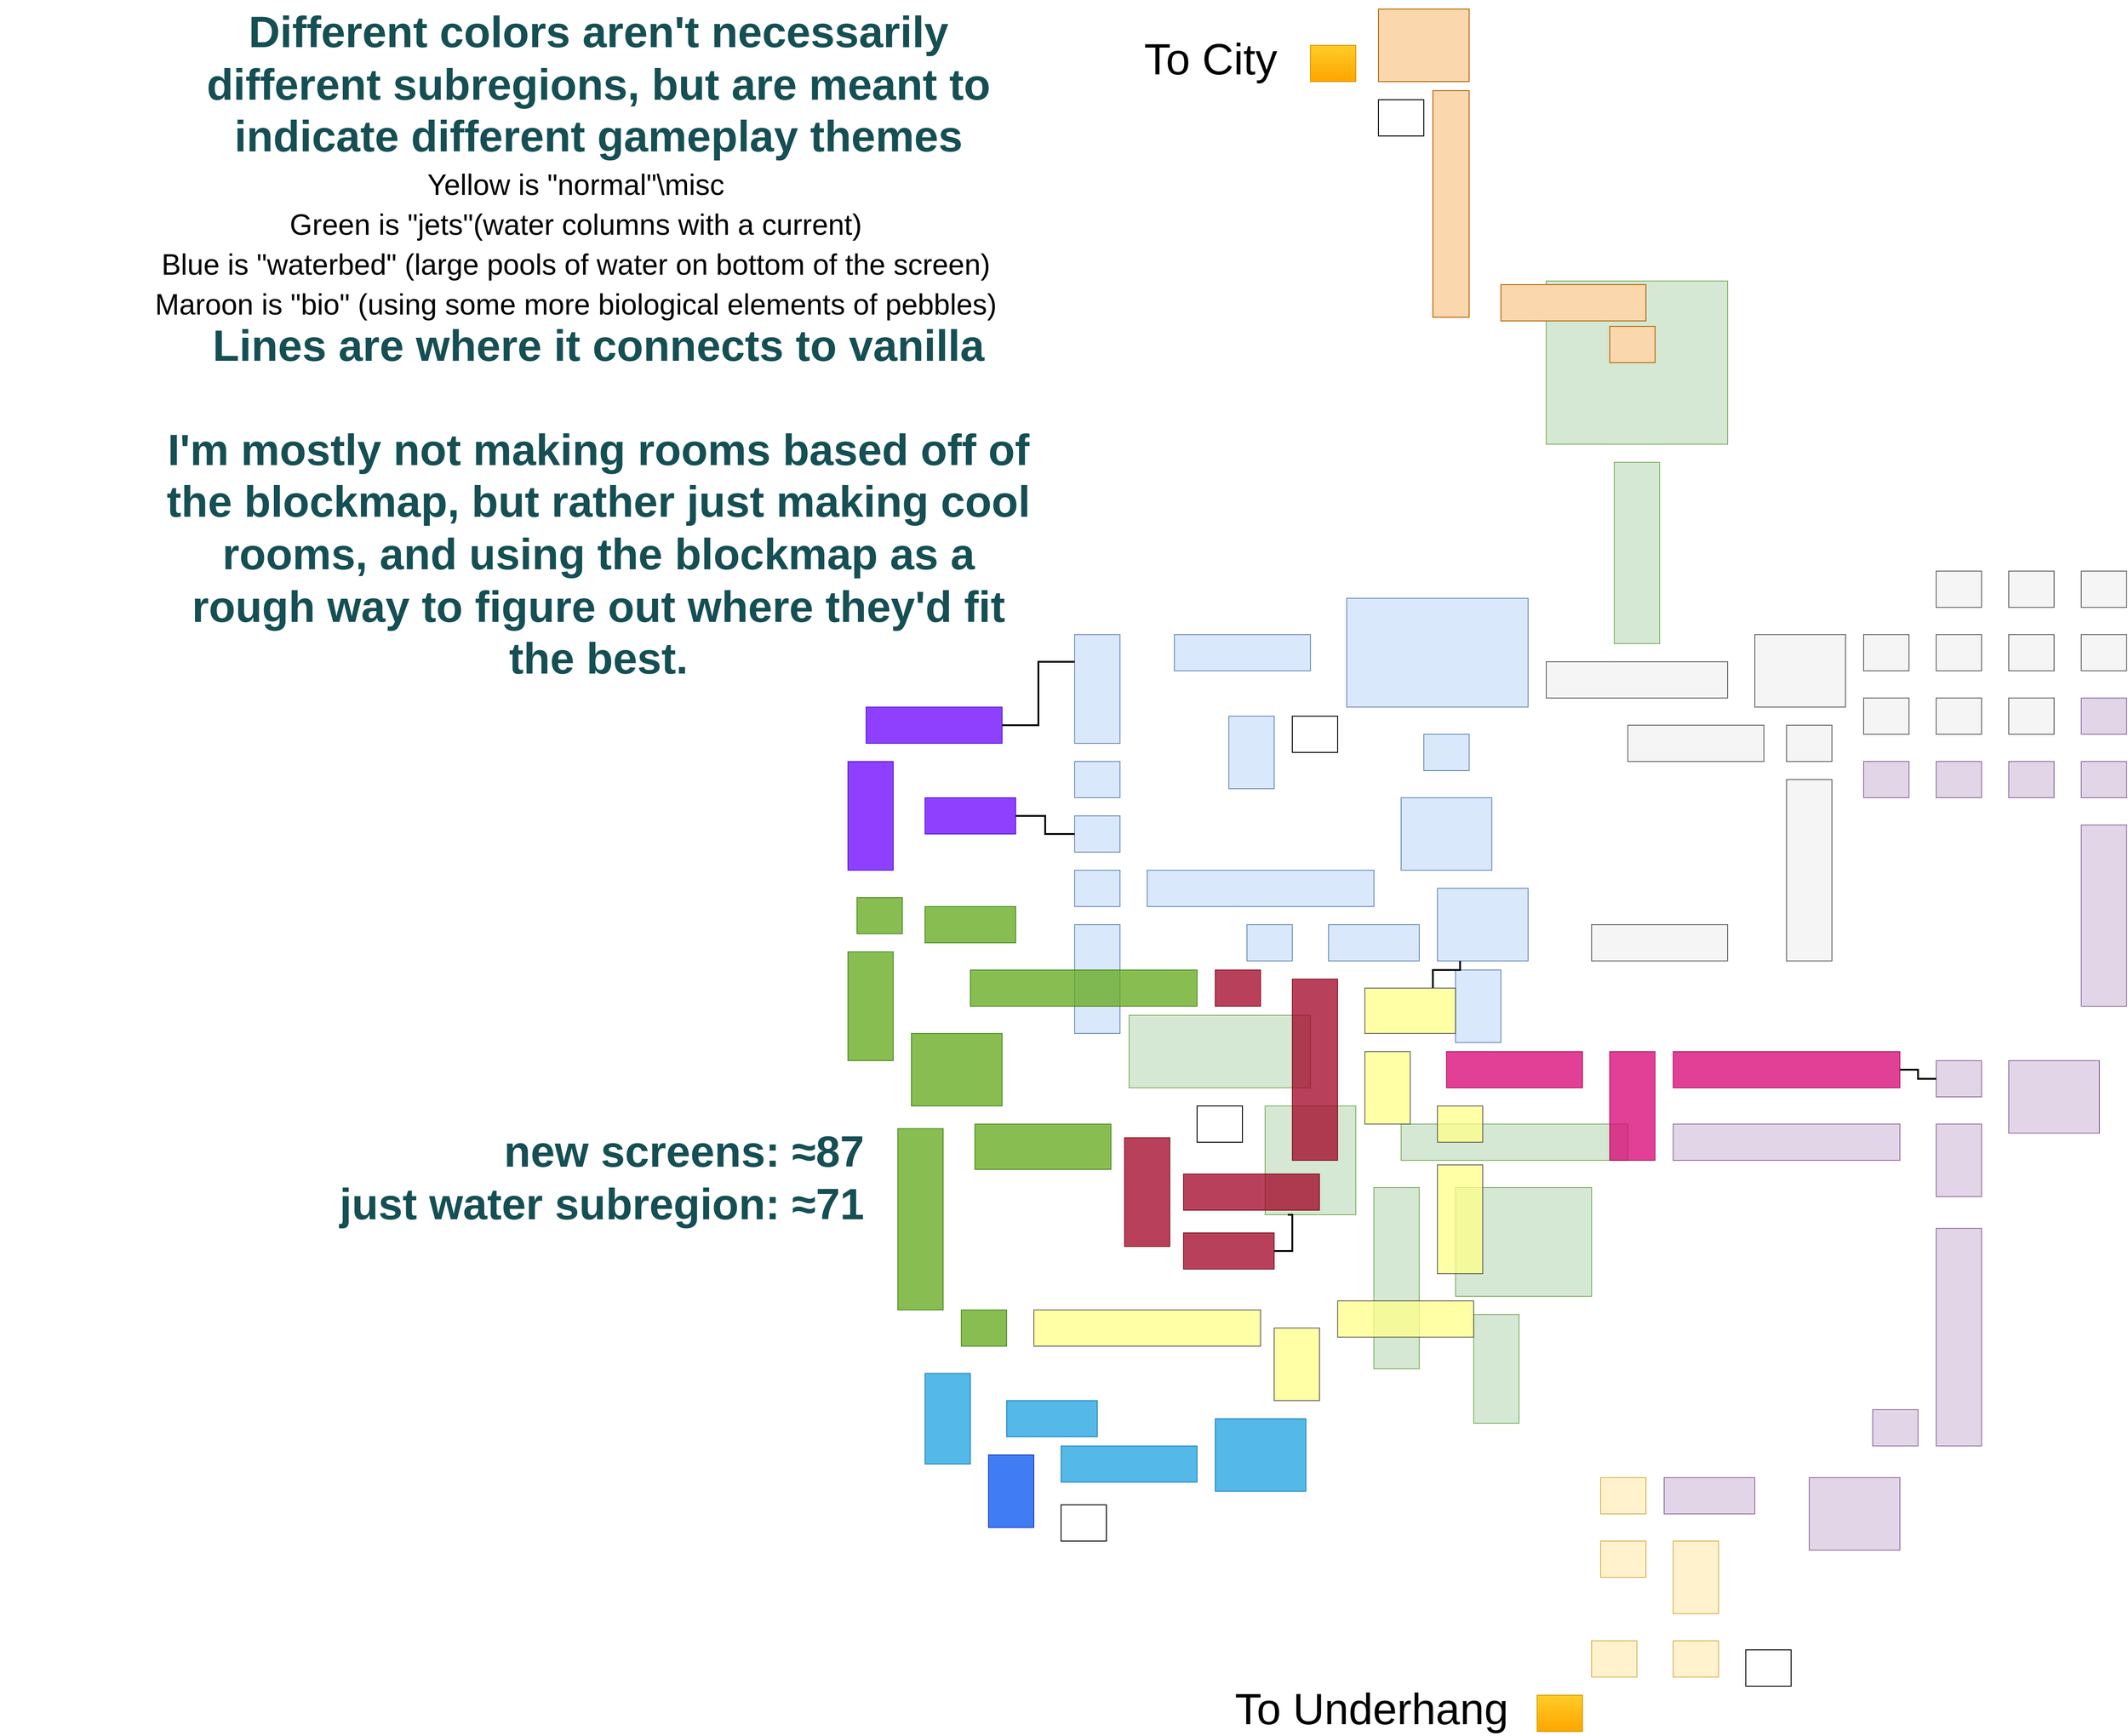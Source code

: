 <mxfile version="17.4.0" type="github"><diagram id="kpt-Cd5oWYlVq13Ie94L" name="Page-1"><mxGraphModel dx="3472" dy="2928" grid="1" gridSize="10" guides="1" tooltips="1" connect="1" arrows="1" fold="1" page="1" pageScale="1" pageWidth="3000" pageHeight="1000" math="0" shadow="0"><root><mxCell id="0"/><mxCell id="1" parent="0"/><mxCell id="2GOZ18DTHe4km3r7vC-2-1" value="" style="rounded=0;whiteSpace=wrap;html=1;fillColor=#e1d5e7;strokeColor=#9673a6;" parent="1" vertex="1"><mxGeometry x="1880" y="310" width="250" height="40" as="geometry"/></mxCell><mxCell id="2GOZ18DTHe4km3r7vC-2-2" value="" style="rounded=0;whiteSpace=wrap;html=1;fillColor=#d5e8d4;strokeColor=#82b366;" parent="1" vertex="1"><mxGeometry x="1580" y="310" width="250" height="40" as="geometry"/></mxCell><mxCell id="2GOZ18DTHe4km3r7vC-2-3" value="" style="rounded=0;whiteSpace=wrap;html=1;fillColor=#d5e8d4;strokeColor=#82b366;" parent="1" vertex="1"><mxGeometry x="1430" y="290" width="100" height="120" as="geometry"/></mxCell><mxCell id="2GOZ18DTHe4km3r7vC-2-4" value="" style="rounded=0;whiteSpace=wrap;html=1;fillColor=#d5e8d4;strokeColor=#82b366;" parent="1" vertex="1"><mxGeometry x="1280" y="190" width="200" height="80" as="geometry"/></mxCell><mxCell id="2GOZ18DTHe4km3r7vC-2-5" value="" style="rounded=0;whiteSpace=wrap;html=1;fillColor=#e1d5e7;strokeColor=#9673a6;" parent="1" vertex="1"><mxGeometry x="2170" y="310" width="50" height="80" as="geometry"/></mxCell><mxCell id="2GOZ18DTHe4km3r7vC-2-6" value="" style="rounded=0;whiteSpace=wrap;html=1;fillColor=#e1d5e7;strokeColor=#9673a6;" parent="1" vertex="1"><mxGeometry x="2170" y="240" width="50" height="40" as="geometry"/></mxCell><mxCell id="2GOZ18DTHe4km3r7vC-2-7" value="" style="rounded=0;whiteSpace=wrap;html=1;fillColor=#dae8fc;strokeColor=#6c8ebf;" parent="1" vertex="1"><mxGeometry x="1220" y="90" width="50" height="120" as="geometry"/></mxCell><mxCell id="2GOZ18DTHe4km3r7vC-2-8" value="" style="rounded=0;whiteSpace=wrap;html=1;fillColor=#dae8fc;strokeColor=#6c8ebf;" parent="1" vertex="1"><mxGeometry x="1220" y="30" width="50" height="40" as="geometry"/></mxCell><mxCell id="2GOZ18DTHe4km3r7vC-2-9" value="" style="rounded=0;whiteSpace=wrap;html=1;fillColor=#dae8fc;strokeColor=#6c8ebf;" parent="1" vertex="1"><mxGeometry x="1220" y="-30" width="50" height="40" as="geometry"/></mxCell><mxCell id="2GOZ18DTHe4km3r7vC-2-10" value="" style="rounded=0;whiteSpace=wrap;html=1;fillColor=#d5e8d4;strokeColor=#82b366;" parent="1" vertex="1"><mxGeometry x="1550" y="380" width="50" height="200" as="geometry"/></mxCell><mxCell id="2GOZ18DTHe4km3r7vC-2-11" value="" style="rounded=0;whiteSpace=wrap;html=1;fillColor=#d5e8d4;strokeColor=#82b366;" parent="1" vertex="1"><mxGeometry x="1640" y="380" width="150" height="120" as="geometry"/></mxCell><mxCell id="2GOZ18DTHe4km3r7vC-2-12" value="" style="rounded=0;whiteSpace=wrap;html=1;fillColor=#d5e8d4;strokeColor=#82b366;" parent="1" vertex="1"><mxGeometry x="1660" y="520" width="50" height="120" as="geometry"/></mxCell><mxCell id="2GOZ18DTHe4km3r7vC-2-119" style="edgeStyle=orthogonalEdgeStyle;rounded=0;orthogonalLoop=1;jettySize=auto;html=1;exitX=1;exitY=0.5;exitDx=0;exitDy=0;entryX=0;entryY=0.5;entryDx=0;entryDy=0;endArrow=none;endFill=0;jumpSize=6;strokeWidth=2;" parent="1" source="2GOZ18DTHe4km3r7vC-2-13" target="2GOZ18DTHe4km3r7vC-2-6" edge="1"><mxGeometry relative="1" as="geometry"/></mxCell><mxCell id="2GOZ18DTHe4km3r7vC-2-13" value="" style="rounded=0;whiteSpace=wrap;html=1;fillColor=#d80073;fontColor=#ffffff;strokeColor=#A50040;opacity=75;" parent="1" vertex="1"><mxGeometry x="1880" y="230" width="250" height="40" as="geometry"/></mxCell><mxCell id="2GOZ18DTHe4km3r7vC-2-14" value="" style="rounded=0;whiteSpace=wrap;html=1;fillColor=#d80073;fontColor=#ffffff;strokeColor=#A50040;opacity=75;" parent="1" vertex="1"><mxGeometry x="1630" y="230" width="150" height="40" as="geometry"/></mxCell><mxCell id="2GOZ18DTHe4km3r7vC-2-15" value="" style="rounded=0;whiteSpace=wrap;html=1;fillColor=#d80073;fontColor=#ffffff;strokeColor=#A50040;opacity=75;" parent="1" vertex="1"><mxGeometry x="1810" y="230" width="50" height="120" as="geometry"/></mxCell><mxCell id="2GOZ18DTHe4km3r7vC-2-16" value="" style="rounded=0;whiteSpace=wrap;html=1;fillColor=#ffff88;strokeColor=#36393d;opacity=75;" parent="1" vertex="1"><mxGeometry x="1175" y="515" width="250" height="40" as="geometry"/></mxCell><mxCell id="2GOZ18DTHe4km3r7vC-2-17" value="" style="rounded=0;whiteSpace=wrap;html=1;fillColor=#60a917;strokeColor=#2D7600;fontColor=#ffffff;opacity=75;" parent="1" vertex="1"><mxGeometry x="1095" y="515" width="50" height="40" as="geometry"/></mxCell><mxCell id="2GOZ18DTHe4km3r7vC-2-18" value="" style="rounded=0;whiteSpace=wrap;html=1;fillColor=#60a917;strokeColor=#2D7600;fontColor=#ffffff;opacity=75;" parent="1" vertex="1"><mxGeometry x="1025" y="315" width="50" height="200" as="geometry"/></mxCell><mxCell id="2GOZ18DTHe4km3r7vC-2-25" value="" style="rounded=0;whiteSpace=wrap;html=1;" parent="1" vertex="1"><mxGeometry x="1205" y="730" width="50" height="40" as="geometry"/></mxCell><mxCell id="2GOZ18DTHe4km3r7vC-2-27" value="" style="rounded=0;whiteSpace=wrap;html=1;fillColor=#0050ef;fontColor=#ffffff;strokeColor=#001DBC;opacity=75;" parent="1" vertex="1"><mxGeometry x="1125" y="675" width="50" height="80" as="geometry"/></mxCell><mxCell id="2GOZ18DTHe4km3r7vC-2-28" value="" style="rounded=0;whiteSpace=wrap;html=1;fillColor=#dae8fc;strokeColor=#6c8ebf;" parent="1" vertex="1"><mxGeometry x="1300" y="30" width="250" height="40" as="geometry"/></mxCell><mxCell id="2GOZ18DTHe4km3r7vC-2-29" value="" style="rounded=0;whiteSpace=wrap;html=1;fillColor=#dae8fc;strokeColor=#6c8ebf;" parent="1" vertex="1"><mxGeometry x="1640" y="140" width="50" height="80" as="geometry"/></mxCell><mxCell id="2GOZ18DTHe4km3r7vC-2-30" value="" style="rounded=0;whiteSpace=wrap;html=1;fillColor=#dae8fc;strokeColor=#6c8ebf;" parent="1" vertex="1"><mxGeometry x="1620" y="50" width="100" height="80" as="geometry"/></mxCell><mxCell id="2GOZ18DTHe4km3r7vC-2-31" value="" style="rounded=0;whiteSpace=wrap;html=1;fillColor=#dae8fc;strokeColor=#6c8ebf;" parent="1" vertex="1"><mxGeometry x="1500" y="90" width="100" height="40" as="geometry"/></mxCell><mxCell id="2GOZ18DTHe4km3r7vC-2-32" value="" style="rounded=0;whiteSpace=wrap;html=1;fillColor=#dae8fc;strokeColor=#6c8ebf;" parent="1" vertex="1"><mxGeometry x="1410" y="90" width="50" height="40" as="geometry"/></mxCell><mxCell id="2GOZ18DTHe4km3r7vC-2-33" value="" style="rounded=0;whiteSpace=wrap;html=1;fillColor=#dae8fc;strokeColor=#6c8ebf;" parent="1" vertex="1"><mxGeometry x="1580" y="-50" width="100" height="80" as="geometry"/></mxCell><mxCell id="2GOZ18DTHe4km3r7vC-2-34" value="" style="rounded=0;whiteSpace=wrap;html=1;fillColor=#e1d5e7;strokeColor=#9673a6;" parent="1" vertex="1"><mxGeometry x="2170" y="425" width="50" height="240" as="geometry"/></mxCell><mxCell id="2GOZ18DTHe4km3r7vC-2-35" value="" style="rounded=0;whiteSpace=wrap;html=1;fillColor=#e1d5e7;strokeColor=#9673a6;" parent="1" vertex="1"><mxGeometry x="2100" y="625" width="50" height="40" as="geometry"/></mxCell><mxCell id="2GOZ18DTHe4km3r7vC-2-36" value="" style="rounded=0;whiteSpace=wrap;html=1;fillColor=#e1d5e7;strokeColor=#9673a6;" parent="1" vertex="1"><mxGeometry x="2030" y="700" width="100" height="80" as="geometry"/></mxCell><mxCell id="2GOZ18DTHe4km3r7vC-2-37" value="" style="rounded=0;whiteSpace=wrap;html=1;fillColor=#e1d5e7;strokeColor=#9673a6;" parent="1" vertex="1"><mxGeometry x="1870" y="700" width="100" height="40" as="geometry"/></mxCell><mxCell id="2GOZ18DTHe4km3r7vC-2-38" value="" style="rounded=0;whiteSpace=wrap;html=1;fillColor=#fff2cc;strokeColor=#d6b656;" parent="1" vertex="1"><mxGeometry x="1800" y="700" width="50" height="40" as="geometry"/></mxCell><mxCell id="2GOZ18DTHe4km3r7vC-2-39" value="" style="rounded=0;whiteSpace=wrap;html=1;fillColor=#fff2cc;strokeColor=#d6b656;" parent="1" vertex="1"><mxGeometry x="1800" y="770" width="50" height="40" as="geometry"/></mxCell><mxCell id="2GOZ18DTHe4km3r7vC-2-40" value="" style="rounded=0;whiteSpace=wrap;html=1;fillColor=#fff2cc;strokeColor=#d6b656;" parent="1" vertex="1"><mxGeometry x="1880" y="770" width="50" height="80" as="geometry"/></mxCell><mxCell id="2GOZ18DTHe4km3r7vC-2-42" value="" style="rounded=0;whiteSpace=wrap;html=1;fillColor=#fff2cc;strokeColor=#d6b656;" parent="1" vertex="1"><mxGeometry x="1880" y="880" width="50" height="40" as="geometry"/></mxCell><mxCell id="2GOZ18DTHe4km3r7vC-2-43" value="" style="rounded=0;whiteSpace=wrap;html=1;fillColor=#fff2cc;strokeColor=#d6b656;" parent="1" vertex="1"><mxGeometry x="1790" y="880" width="50" height="40" as="geometry"/></mxCell><mxCell id="2GOZ18DTHe4km3r7vC-2-44" value="" style="rounded=0;whiteSpace=wrap;html=1;fillColor=#ffcd28;strokeColor=#d79b00;gradientColor=#ffa500;" parent="1" vertex="1"><mxGeometry x="1730" y="940" width="50" height="40" as="geometry"/></mxCell><mxCell id="2GOZ18DTHe4km3r7vC-2-45" value="" style="rounded=0;whiteSpace=wrap;html=1;" parent="1" vertex="1"><mxGeometry x="1960" y="890" width="50" height="40" as="geometry"/></mxCell><mxCell id="2GOZ18DTHe4km3r7vC-2-47" value="" style="rounded=0;whiteSpace=wrap;html=1;fillColor=#e1d5e7;strokeColor=#9673a6;" parent="1" vertex="1"><mxGeometry x="2250" y="240" width="100" height="80" as="geometry"/></mxCell><mxCell id="2GOZ18DTHe4km3r7vC-2-48" value="" style="rounded=0;whiteSpace=wrap;html=1;fillColor=#e1d5e7;strokeColor=#9673a6;" parent="1" vertex="1"><mxGeometry x="2330" y="-20" width="50" height="200" as="geometry"/></mxCell><mxCell id="2GOZ18DTHe4km3r7vC-2-49" value="" style="rounded=0;whiteSpace=wrap;html=1;fillColor=#e1d5e7;strokeColor=#9673a6;" parent="1" vertex="1"><mxGeometry x="2090" y="-90" width="50" height="40" as="geometry"/></mxCell><mxCell id="2GOZ18DTHe4km3r7vC-2-50" value="" style="rounded=0;whiteSpace=wrap;html=1;fillColor=#e1d5e7;strokeColor=#9673a6;" parent="1" vertex="1"><mxGeometry x="2330" y="-160" width="50" height="40" as="geometry"/></mxCell><mxCell id="2GOZ18DTHe4km3r7vC-2-51" value="" style="rounded=0;whiteSpace=wrap;html=1;fillColor=#e1d5e7;strokeColor=#9673a6;" parent="1" vertex="1"><mxGeometry x="2170" y="-90" width="50" height="40" as="geometry"/></mxCell><mxCell id="2GOZ18DTHe4km3r7vC-2-52" value="" style="rounded=0;whiteSpace=wrap;html=1;fillColor=#e1d5e7;strokeColor=#9673a6;" parent="1" vertex="1"><mxGeometry x="2330" y="-90" width="50" height="40" as="geometry"/></mxCell><mxCell id="2GOZ18DTHe4km3r7vC-2-53" value="" style="rounded=0;whiteSpace=wrap;html=1;fillColor=#e1d5e7;strokeColor=#9673a6;" parent="1" vertex="1"><mxGeometry x="2250" y="-90" width="50" height="40" as="geometry"/></mxCell><mxCell id="2GOZ18DTHe4km3r7vC-2-54" value="" style="rounded=0;whiteSpace=wrap;html=1;fillColor=#f5f5f5;strokeColor=#666666;fontColor=#333333;" parent="1" vertex="1"><mxGeometry x="2090" y="-230" width="50" height="40" as="geometry"/></mxCell><mxCell id="2GOZ18DTHe4km3r7vC-2-55" value="" style="rounded=0;whiteSpace=wrap;html=1;fillColor=#f5f5f5;strokeColor=#666666;fontColor=#333333;" parent="1" vertex="1"><mxGeometry x="2170" y="-230" width="50" height="40" as="geometry"/></mxCell><mxCell id="2GOZ18DTHe4km3r7vC-2-56" value="" style="rounded=0;whiteSpace=wrap;html=1;fillColor=#f5f5f5;strokeColor=#666666;fontColor=#333333;" parent="1" vertex="1"><mxGeometry x="2330" y="-230" width="50" height="40" as="geometry"/></mxCell><mxCell id="2GOZ18DTHe4km3r7vC-2-57" value="" style="rounded=0;whiteSpace=wrap;html=1;fillColor=#f5f5f5;strokeColor=#666666;fontColor=#333333;" parent="1" vertex="1"><mxGeometry x="2250" y="-230" width="50" height="40" as="geometry"/></mxCell><mxCell id="2GOZ18DTHe4km3r7vC-2-58" value="" style="rounded=0;whiteSpace=wrap;html=1;fillColor=#f5f5f5;strokeColor=#666666;fontColor=#333333;" parent="1" vertex="1"><mxGeometry x="1970" y="-230" width="100" height="80" as="geometry"/></mxCell><mxCell id="2GOZ18DTHe4km3r7vC-2-59" value="" style="rounded=0;whiteSpace=wrap;html=1;fillColor=#f5f5f5;strokeColor=#666666;fontColor=#333333;" parent="1" vertex="1"><mxGeometry x="2170" y="-300" width="50" height="40" as="geometry"/></mxCell><mxCell id="2GOZ18DTHe4km3r7vC-2-60" value="" style="rounded=0;whiteSpace=wrap;html=1;fillColor=#f5f5f5;strokeColor=#666666;fontColor=#333333;" parent="1" vertex="1"><mxGeometry x="2330" y="-300" width="50" height="40" as="geometry"/></mxCell><mxCell id="2GOZ18DTHe4km3r7vC-2-61" value="" style="rounded=0;whiteSpace=wrap;html=1;fillColor=#f5f5f5;strokeColor=#666666;fontColor=#333333;" parent="1" vertex="1"><mxGeometry x="2250" y="-300" width="50" height="40" as="geometry"/></mxCell><mxCell id="2GOZ18DTHe4km3r7vC-2-62" value="" style="rounded=0;whiteSpace=wrap;html=1;fillColor=#f5f5f5;strokeColor=#666666;fontColor=#333333;" parent="1" vertex="1"><mxGeometry x="2090" y="-160" width="50" height="40" as="geometry"/></mxCell><mxCell id="2GOZ18DTHe4km3r7vC-2-63" value="" style="rounded=0;whiteSpace=wrap;html=1;fillColor=#f5f5f5;strokeColor=#666666;fontColor=#333333;" parent="1" vertex="1"><mxGeometry x="2170" y="-160" width="50" height="40" as="geometry"/></mxCell><mxCell id="2GOZ18DTHe4km3r7vC-2-64" value="" style="rounded=0;whiteSpace=wrap;html=1;fillColor=#f5f5f5;strokeColor=#666666;fontColor=#333333;" parent="1" vertex="1"><mxGeometry x="2250" y="-160" width="50" height="40" as="geometry"/></mxCell><mxCell id="2GOZ18DTHe4km3r7vC-2-65" value="" style="rounded=0;whiteSpace=wrap;html=1;fillColor=#f5f5f5;strokeColor=#666666;fontColor=#333333;" parent="1" vertex="1"><mxGeometry x="2005" y="-130" width="50" height="40" as="geometry"/></mxCell><mxCell id="2GOZ18DTHe4km3r7vC-2-66" value="" style="rounded=0;whiteSpace=wrap;html=1;fillColor=#f5f5f5;strokeColor=#666666;fontColor=#333333;" parent="1" vertex="1"><mxGeometry x="2005" y="-70" width="50" height="200" as="geometry"/></mxCell><mxCell id="2GOZ18DTHe4km3r7vC-2-67" value="" style="rounded=0;whiteSpace=wrap;html=1;fillColor=#f5f5f5;strokeColor=#666666;fontColor=#333333;" parent="1" vertex="1"><mxGeometry x="1790" y="90" width="150" height="40" as="geometry"/></mxCell><mxCell id="2GOZ18DTHe4km3r7vC-2-68" value="" style="rounded=0;whiteSpace=wrap;html=1;fillColor=#f5f5f5;strokeColor=#666666;fontColor=#333333;" parent="1" vertex="1"><mxGeometry x="1830" y="-130" width="150" height="40" as="geometry"/></mxCell><mxCell id="2GOZ18DTHe4km3r7vC-2-69" value="" style="rounded=0;whiteSpace=wrap;html=1;fillColor=#f5f5f5;strokeColor=#666666;fontColor=#333333;" parent="1" vertex="1"><mxGeometry x="1740" y="-200" width="200" height="40" as="geometry"/></mxCell><mxCell id="2GOZ18DTHe4km3r7vC-2-70" value="" style="rounded=0;whiteSpace=wrap;html=1;fillColor=#d5e8d4;strokeColor=#82b366;" parent="1" vertex="1"><mxGeometry x="1815" y="-420" width="50" height="200" as="geometry"/></mxCell><mxCell id="2GOZ18DTHe4km3r7vC-2-71" value="" style="rounded=0;whiteSpace=wrap;html=1;fillColor=#d5e8d4;strokeColor=#82b366;" parent="1" vertex="1"><mxGeometry x="1740" y="-620" width="200" height="180" as="geometry"/></mxCell><mxCell id="2GOZ18DTHe4km3r7vC-2-72" value="" style="rounded=0;whiteSpace=wrap;html=1;fillColor=#dae8fc;strokeColor=#6c8ebf;" parent="1" vertex="1"><mxGeometry x="1520" y="-270" width="200" height="120" as="geometry"/></mxCell><mxCell id="2GOZ18DTHe4km3r7vC-2-74" value="" style="rounded=0;whiteSpace=wrap;html=1;fillColor=#dae8fc;strokeColor=#6c8ebf;" parent="1" vertex="1"><mxGeometry x="1605" y="-120" width="50" height="40" as="geometry"/></mxCell><mxCell id="2GOZ18DTHe4km3r7vC-2-75" value="" style="rounded=0;whiteSpace=wrap;html=1;fillColor=#dae8fc;strokeColor=#6c8ebf;" parent="1" vertex="1"><mxGeometry x="1330" y="-230" width="150" height="40" as="geometry"/></mxCell><mxCell id="2GOZ18DTHe4km3r7vC-2-76" value="" style="rounded=0;whiteSpace=wrap;html=1;fillColor=#dae8fc;strokeColor=#6c8ebf;" parent="1" vertex="1"><mxGeometry x="1220" y="-230" width="50" height="120" as="geometry"/></mxCell><mxCell id="2GOZ18DTHe4km3r7vC-2-77" value="" style="rounded=0;whiteSpace=wrap;html=1;fillColor=#dae8fc;strokeColor=#6c8ebf;" parent="1" vertex="1"><mxGeometry x="1220" y="-90" width="50" height="40" as="geometry"/></mxCell><mxCell id="2GOZ18DTHe4km3r7vC-2-78" value="" style="rounded=0;whiteSpace=wrap;html=1;fillColor=#dae8fc;strokeColor=#6c8ebf;" parent="1" vertex="1"><mxGeometry x="1390" y="-140" width="50" height="80" as="geometry"/></mxCell><mxCell id="2GOZ18DTHe4km3r7vC-2-80" value="" style="rounded=0;whiteSpace=wrap;html=1;" parent="1" vertex="1"><mxGeometry x="1460" y="-140" width="50" height="40" as="geometry"/></mxCell><mxCell id="2GOZ18DTHe4km3r7vC-2-81" value="" style="rounded=0;whiteSpace=wrap;html=1;" parent="1" vertex="1"><mxGeometry x="1355" y="290" width="50" height="40" as="geometry"/></mxCell><mxCell id="2GOZ18DTHe4km3r7vC-2-82" value="" style="rounded=0;whiteSpace=wrap;html=1;opacity=75;fillColor=#ffff88;strokeColor=#36393d;" parent="1" vertex="1"><mxGeometry x="1510" y="505" width="150" height="40" as="geometry"/></mxCell><mxCell id="2GOZ18DTHe4km3r7vC-2-84" value="" style="rounded=0;whiteSpace=wrap;html=1;opacity=75;fillColor=#1ba1e2;strokeColor=#006EAF;fontColor=#ffffff;" parent="1" vertex="1"><mxGeometry x="1145" y="615" width="100" height="40" as="geometry"/></mxCell><mxCell id="2GOZ18DTHe4km3r7vC-2-85" value="" style="rounded=0;whiteSpace=wrap;html=1;opacity=75;fillColor=#1ba1e2;fontColor=#ffffff;strokeColor=#006EAF;" parent="1" vertex="1"><mxGeometry x="1205" y="665" width="150" height="40" as="geometry"/></mxCell><mxCell id="2GOZ18DTHe4km3r7vC-2-87" value="" style="rounded=0;whiteSpace=wrap;html=1;opacity=75;fillColor=#1ba1e2;fontColor=#ffffff;strokeColor=#006EAF;" parent="1" vertex="1"><mxGeometry x="1375" y="635" width="100" height="80" as="geometry"/></mxCell><mxCell id="2GOZ18DTHe4km3r7vC-2-88" value="" style="rounded=0;whiteSpace=wrap;html=1;opacity=75;fillColor=#1ba1e2;fontColor=#ffffff;strokeColor=#006EAF;" parent="1" vertex="1"><mxGeometry x="1055" y="585" width="50" height="100" as="geometry"/></mxCell><mxCell id="2GOZ18DTHe4km3r7vC-2-90" value="" style="rounded=0;whiteSpace=wrap;html=1;opacity=75;fillColor=#ffff88;strokeColor=#36393d;" parent="1" vertex="1"><mxGeometry x="1440" y="535" width="50" height="80" as="geometry"/></mxCell><mxCell id="2GOZ18DTHe4km3r7vC-2-91" value="" style="rounded=0;whiteSpace=wrap;html=1;opacity=75;fillColor=#60a917;fontColor=#ffffff;strokeColor=#2D7600;" parent="1" vertex="1"><mxGeometry x="1040" y="210" width="100" height="80" as="geometry"/></mxCell><mxCell id="2GOZ18DTHe4km3r7vC-2-92" value="" style="rounded=0;whiteSpace=wrap;html=1;opacity=75;fillColor=#60a917;fontColor=#ffffff;strokeColor=#2D7600;" parent="1" vertex="1"><mxGeometry x="970" y="120" width="50" height="120" as="geometry"/></mxCell><mxCell id="2GOZ18DTHe4km3r7vC-2-94" value="" style="rounded=0;whiteSpace=wrap;html=1;opacity=75;fillColor=#60a917;fontColor=#ffffff;strokeColor=#2D7600;" parent="1" vertex="1"><mxGeometry x="1110" y="310" width="150" height="50" as="geometry"/></mxCell><mxCell id="2GOZ18DTHe4km3r7vC-2-95" value="" style="rounded=0;whiteSpace=wrap;html=1;opacity=75;fillColor=#60a917;fontColor=#ffffff;strokeColor=#2D7600;" parent="1" vertex="1"><mxGeometry x="980" y="60" width="50" height="40" as="geometry"/></mxCell><mxCell id="2GOZ18DTHe4km3r7vC-2-97" value="" style="rounded=0;whiteSpace=wrap;html=1;opacity=75;fillColor=#60a917;fontColor=#ffffff;strokeColor=#2D7600;" parent="1" vertex="1"><mxGeometry x="1105" y="140" width="250" height="40" as="geometry"/></mxCell><mxCell id="2GOZ18DTHe4km3r7vC-2-98" value="" style="rounded=0;whiteSpace=wrap;html=1;opacity=75;fillColor=#60a917;fontColor=#ffffff;strokeColor=#2D7600;" parent="1" vertex="1"><mxGeometry x="1055" y="70" width="100" height="40" as="geometry"/></mxCell><mxCell id="2GOZ18DTHe4km3r7vC-2-117" style="edgeStyle=orthogonalEdgeStyle;rounded=0;orthogonalLoop=1;jettySize=auto;html=1;exitX=1;exitY=0.5;exitDx=0;exitDy=0;entryX=0;entryY=0.5;entryDx=0;entryDy=0;jumpSize=6;jumpStyle=arc;strokeWidth=2;endArrow=none;endFill=0;" parent="1" source="2GOZ18DTHe4km3r7vC-2-99" target="2GOZ18DTHe4km3r7vC-2-9" edge="1"><mxGeometry relative="1" as="geometry"/></mxCell><mxCell id="2GOZ18DTHe4km3r7vC-2-99" value="" style="rounded=0;whiteSpace=wrap;html=1;opacity=75;fillColor=#6a00ff;fontColor=#ffffff;strokeColor=#3700CC;" parent="1" vertex="1"><mxGeometry x="1055" y="-50" width="100" height="40" as="geometry"/></mxCell><mxCell id="2GOZ18DTHe4km3r7vC-2-100" value="" style="rounded=0;whiteSpace=wrap;html=1;opacity=75;fillColor=#6a00ff;fontColor=#ffffff;strokeColor=#3700CC;" parent="1" vertex="1"><mxGeometry x="970" y="-90" width="50" height="120" as="geometry"/></mxCell><mxCell id="2GOZ18DTHe4km3r7vC-2-116" style="edgeStyle=orthogonalEdgeStyle;rounded=0;orthogonalLoop=1;jettySize=auto;html=1;exitX=1;exitY=0.5;exitDx=0;exitDy=0;entryX=0;entryY=0.25;entryDx=0;entryDy=0;jumpSize=10;strokeWidth=2;endArrow=none;endFill=0;" parent="1" source="2GOZ18DTHe4km3r7vC-2-101" target="2GOZ18DTHe4km3r7vC-2-76" edge="1"><mxGeometry relative="1" as="geometry"/></mxCell><mxCell id="2GOZ18DTHe4km3r7vC-2-101" value="" style="rounded=0;whiteSpace=wrap;html=1;opacity=75;fillColor=#6a00ff;fontColor=#ffffff;strokeColor=#3700CC;" parent="1" vertex="1"><mxGeometry x="990" y="-150" width="150" height="40" as="geometry"/></mxCell><mxCell id="2GOZ18DTHe4km3r7vC-2-102" value="" style="rounded=0;whiteSpace=wrap;html=1;opacity=75;fillColor=#ffff88;strokeColor=#36393d;" parent="1" vertex="1"><mxGeometry x="1620" y="355" width="50" height="120" as="geometry"/></mxCell><mxCell id="2GOZ18DTHe4km3r7vC-2-103" value="" style="rounded=0;whiteSpace=wrap;html=1;opacity=75;fillColor=#ffff88;strokeColor=#36393d;" parent="1" vertex="1"><mxGeometry x="1620" y="290" width="50" height="40" as="geometry"/></mxCell><mxCell id="2GOZ18DTHe4km3r7vC-2-118" style="edgeStyle=orthogonalEdgeStyle;rounded=0;orthogonalLoop=1;jettySize=auto;html=1;exitX=1;exitY=0.5;exitDx=0;exitDy=0;entryX=0.25;entryY=1;entryDx=0;entryDy=0;strokeWidth=2;endArrow=none;endFill=0;" parent="1" source="2GOZ18DTHe4km3r7vC-2-106" target="2GOZ18DTHe4km3r7vC-2-3" edge="1"><mxGeometry relative="1" as="geometry"/></mxCell><mxCell id="2GOZ18DTHe4km3r7vC-2-106" value="" style="rounded=0;whiteSpace=wrap;html=1;opacity=75;fillColor=#a20025;fontColor=#ffffff;strokeColor=#6F0000;" parent="1" vertex="1"><mxGeometry x="1340" y="430" width="100" height="40" as="geometry"/></mxCell><mxCell id="2GOZ18DTHe4km3r7vC-2-107" value="" style="rounded=0;whiteSpace=wrap;html=1;opacity=75;fillColor=#a20025;fontColor=#ffffff;strokeColor=#6F0000;" parent="1" vertex="1"><mxGeometry x="1275" y="325" width="50" height="120" as="geometry"/></mxCell><mxCell id="2GOZ18DTHe4km3r7vC-2-109" value="" style="rounded=0;whiteSpace=wrap;html=1;opacity=75;fillColor=#a20025;fontColor=#ffffff;strokeColor=#6F0000;" parent="1" vertex="1"><mxGeometry x="1340" y="365" width="150" height="40" as="geometry"/></mxCell><mxCell id="2GOZ18DTHe4km3r7vC-2-112" value="" style="rounded=0;whiteSpace=wrap;html=1;opacity=75;fillColor=#a20025;fontColor=#ffffff;strokeColor=#6F0000;" parent="1" vertex="1"><mxGeometry x="1460" y="150" width="50" height="200" as="geometry"/></mxCell><mxCell id="2GOZ18DTHe4km3r7vC-2-113" value="" style="rounded=0;whiteSpace=wrap;html=1;opacity=75;fillColor=#a20025;fontColor=#ffffff;strokeColor=#6F0000;" parent="1" vertex="1"><mxGeometry x="1375" y="140" width="50" height="40" as="geometry"/></mxCell><mxCell id="2GOZ18DTHe4km3r7vC-2-114" value="" style="rounded=0;whiteSpace=wrap;html=1;opacity=75;fillColor=#ffff88;strokeColor=#36393d;" parent="1" vertex="1"><mxGeometry x="1540" y="230" width="50" height="80" as="geometry"/></mxCell><mxCell id="2GOZ18DTHe4km3r7vC-2-120" style="edgeStyle=orthogonalEdgeStyle;rounded=0;orthogonalLoop=1;jettySize=auto;html=1;exitX=0.75;exitY=0;exitDx=0;exitDy=0;entryX=0.25;entryY=1;entryDx=0;entryDy=0;strokeWidth=2;endArrow=none;endFill=0;" parent="1" source="2GOZ18DTHe4km3r7vC-2-115" target="2GOZ18DTHe4km3r7vC-2-30" edge="1"><mxGeometry relative="1" as="geometry"/></mxCell><mxCell id="2GOZ18DTHe4km3r7vC-2-115" value="" style="rounded=0;whiteSpace=wrap;html=1;opacity=75;fillColor=#ffff88;strokeColor=#36393d;" parent="1" vertex="1"><mxGeometry x="1540" y="160" width="100" height="50" as="geometry"/></mxCell><mxCell id="2GOZ18DTHe4km3r7vC-2-121" value="" style="rounded=0;whiteSpace=wrap;html=1;fillColor=#fad7ac;strokeColor=#b46504;" parent="1" vertex="1"><mxGeometry x="1810" y="-570" width="50" height="40" as="geometry"/></mxCell><mxCell id="2GOZ18DTHe4km3r7vC-2-122" value="" style="rounded=0;whiteSpace=wrap;html=1;fillColor=#fad7ac;strokeColor=#b46504;" parent="1" vertex="1"><mxGeometry x="1690" y="-616" width="160" height="40" as="geometry"/></mxCell><mxCell id="2GOZ18DTHe4km3r7vC-2-123" value="" style="rounded=0;whiteSpace=wrap;html=1;fillColor=#fad7ac;strokeColor=#b46504;" parent="1" vertex="1"><mxGeometry x="1615" y="-830" width="40" height="250" as="geometry"/></mxCell><mxCell id="2GOZ18DTHe4km3r7vC-2-124" value="" style="rounded=0;whiteSpace=wrap;html=1;fillColor=#fad7ac;strokeColor=#b46504;" parent="1" vertex="1"><mxGeometry x="1555" y="-920" width="100" height="80" as="geometry"/></mxCell><mxCell id="2GOZ18DTHe4km3r7vC-2-125" value="" style="rounded=0;whiteSpace=wrap;html=1;" parent="1" vertex="1"><mxGeometry x="1555" y="-820" width="50" height="40" as="geometry"/></mxCell><mxCell id="2GOZ18DTHe4km3r7vC-2-126" value="" style="rounded=0;whiteSpace=wrap;html=1;fillColor=#ffcd28;strokeColor=#d79b00;gradientColor=#ffa500;" parent="1" vertex="1"><mxGeometry x="1480" y="-880" width="50" height="40" as="geometry"/></mxCell><mxCell id="2GOZ18DTHe4km3r7vC-2-127" value="&lt;font style=&quot;font-size: 48px&quot;&gt;To Underhang&lt;/font&gt;" style="text;html=1;strokeColor=none;fillColor=none;align=center;verticalAlign=middle;whiteSpace=wrap;rounded=0;" parent="1" vertex="1"><mxGeometry x="1390" y="940" width="315" height="30" as="geometry"/></mxCell><mxCell id="2GOZ18DTHe4km3r7vC-2-128" value="&lt;font style=&quot;font-size: 48px&quot;&gt;To City&lt;/font&gt;" style="text;html=1;strokeColor=none;fillColor=none;align=center;verticalAlign=middle;whiteSpace=wrap;rounded=0;" parent="1" vertex="1"><mxGeometry x="1275" y="-880" width="190" height="30" as="geometry"/></mxCell><mxCell id="2GOZ18DTHe4km3r7vC-2-129" value="&lt;b&gt;&lt;font color=&quot;#154f54&quot;&gt;new screens:&amp;nbsp;≈87&lt;br&gt;just water subregion:&amp;nbsp;≈71&lt;/font&gt;&lt;/b&gt;" style="text;whiteSpace=wrap;html=1;fontSize=48;align=right;" parent="1" vertex="1"><mxGeometry x="350" y="305" width="640" height="140" as="geometry"/></mxCell><mxCell id="0K9rx4YICLpDsDyXizx9-1" value="&lt;font color=&quot;#154f54&quot; style=&quot;font-size: 24px&quot;&gt;&lt;b style=&quot;font-size: 48px&quot;&gt;Different colors aren't necessarily different subregions, but are meant to indicate different gameplay themes&lt;br&gt;&lt;br&gt;&lt;br&gt;&lt;br&gt;Lines are where it connects to vanilla&lt;br&gt;&lt;br&gt;I'm mostly not making rooms based off of the blockmap, but rather just making cool rooms, and using the blockmap as a rough way to figure out where they'd fit the best.&lt;br&gt;&lt;/b&gt;&lt;/font&gt;" style="text;whiteSpace=wrap;html=1;fontSize=48;align=center;" parent="1" vertex="1"><mxGeometry x="210" y="-930" width="970" height="890" as="geometry"/></mxCell><mxCell id="0K9rx4YICLpDsDyXizx9-4" value="&lt;b style=&quot;font-weight: normal&quot; id=&quot;docs-internal-guid-50861789-7fff-b301-3a96-7b7d422edf57&quot;&gt;&lt;font style=&quot;font-size: 32px&quot;&gt;&lt;p dir=&quot;ltr&quot; style=&quot;line-height: 1.38 ; margin-top: 0pt ; margin-bottom: 0pt&quot;&gt;&lt;span style=&quot;font-family: &amp;#34;arial&amp;#34; ; background-color: transparent ; font-weight: 400 ; font-style: normal ; font-variant: normal ; text-decoration: none ; vertical-align: baseline&quot;&gt;Yellow is &quot;normal&quot;\misc&lt;/span&gt;&lt;/p&gt;&lt;p dir=&quot;ltr&quot; style=&quot;line-height: 1.38 ; margin-top: 0pt ; margin-bottom: 0pt&quot;&gt;&lt;span style=&quot;font-family: &amp;#34;arial&amp;#34; ; background-color: transparent ; font-weight: 400 ; font-style: normal ; font-variant: normal ; text-decoration: none ; vertical-align: baseline&quot;&gt;Green is &quot;jets&quot;(water columns with a current)&lt;/span&gt;&lt;/p&gt;&lt;p dir=&quot;ltr&quot; style=&quot;line-height: 1.38 ; margin-top: 0pt ; margin-bottom: 0pt&quot;&gt;&lt;span style=&quot;font-family: &amp;#34;arial&amp;#34; ; background-color: transparent ; font-weight: 400 ; font-style: normal ; font-variant: normal ; text-decoration: none ; vertical-align: baseline&quot;&gt;Blue is &quot;waterbed&quot; (large pools of water on bottom of the screen)&lt;/span&gt;&lt;/p&gt;&lt;p dir=&quot;ltr&quot; style=&quot;line-height: 1.38 ; margin-top: 0pt ; margin-bottom: 0pt&quot;&gt;&lt;span style=&quot;font-family: &amp;#34;arial&amp;#34; ; background-color: transparent ; font-weight: 400 ; font-style: normal ; font-variant: normal ; text-decoration: none ; vertical-align: baseline&quot;&gt;Maroon is &quot;bio&quot; (using some more biological elements of pebbles)&lt;/span&gt;&lt;/p&gt;&lt;/font&gt;&lt;/b&gt;" style="text;whiteSpace=wrap;html=1;fontSize=32;fontColor=#000000;align=center;" parent="1" vertex="1"><mxGeometry x="35" y="-755" width="1270" height="270" as="geometry"/></mxCell></root></mxGraphModel></diagram></mxfile>